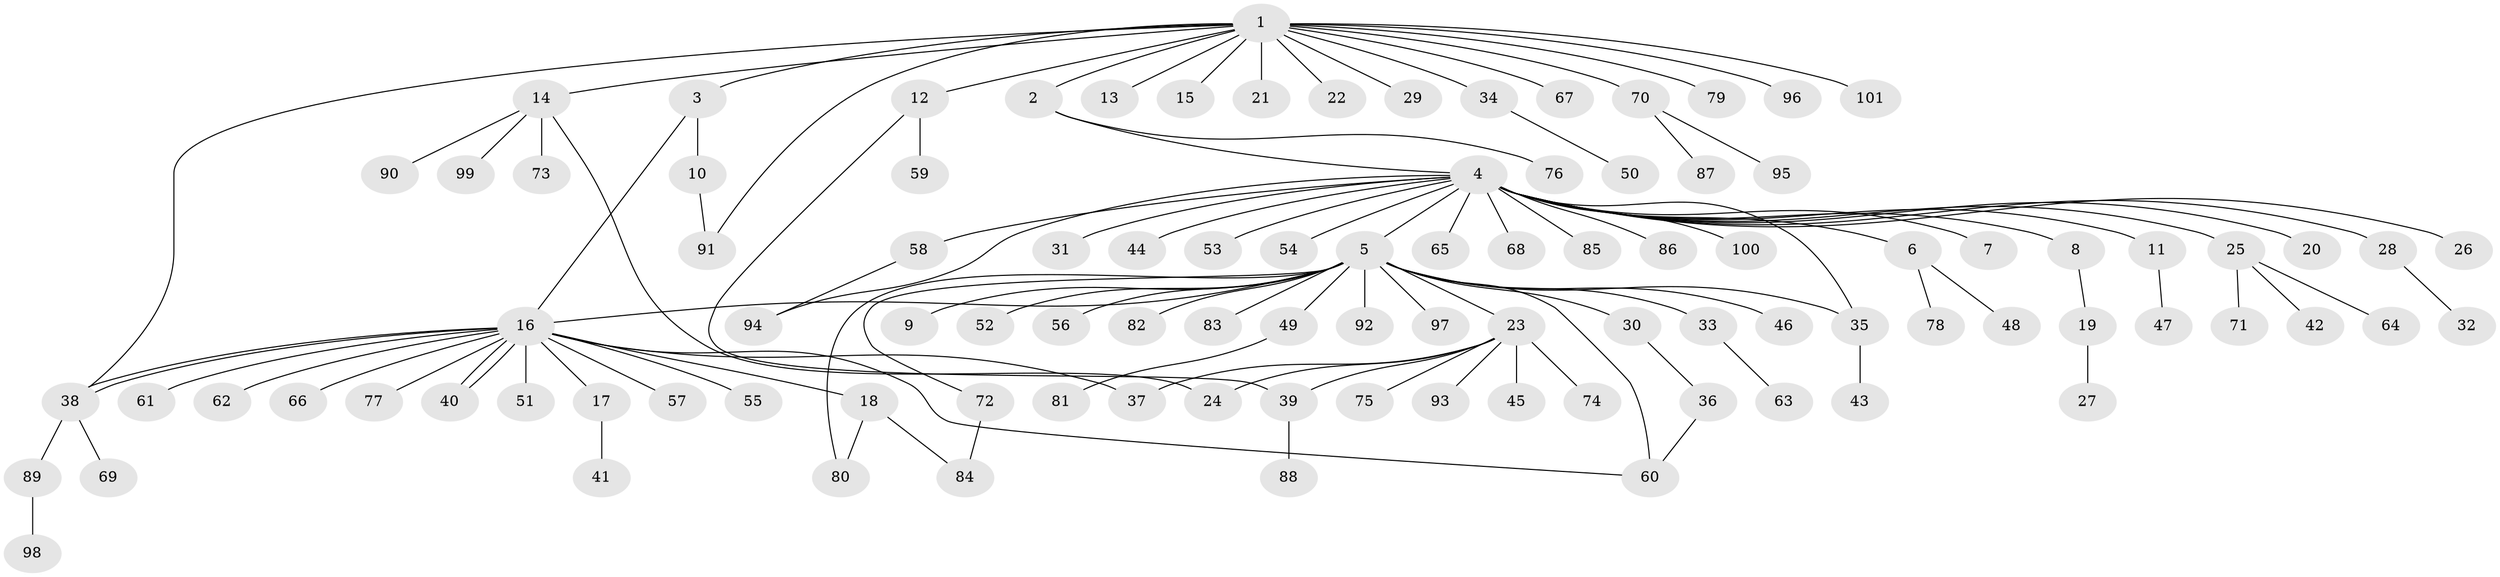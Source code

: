 // coarse degree distribution, {1: 0.9, 16: 0.025, 13: 0.025, 9: 0.025, 6: 0.025}
// Generated by graph-tools (version 1.1) at 2025/50/03/04/25 21:50:19]
// undirected, 101 vertices, 114 edges
graph export_dot {
graph [start="1"]
  node [color=gray90,style=filled];
  1;
  2;
  3;
  4;
  5;
  6;
  7;
  8;
  9;
  10;
  11;
  12;
  13;
  14;
  15;
  16;
  17;
  18;
  19;
  20;
  21;
  22;
  23;
  24;
  25;
  26;
  27;
  28;
  29;
  30;
  31;
  32;
  33;
  34;
  35;
  36;
  37;
  38;
  39;
  40;
  41;
  42;
  43;
  44;
  45;
  46;
  47;
  48;
  49;
  50;
  51;
  52;
  53;
  54;
  55;
  56;
  57;
  58;
  59;
  60;
  61;
  62;
  63;
  64;
  65;
  66;
  67;
  68;
  69;
  70;
  71;
  72;
  73;
  74;
  75;
  76;
  77;
  78;
  79;
  80;
  81;
  82;
  83;
  84;
  85;
  86;
  87;
  88;
  89;
  90;
  91;
  92;
  93;
  94;
  95;
  96;
  97;
  98;
  99;
  100;
  101;
  1 -- 2;
  1 -- 3;
  1 -- 12;
  1 -- 13;
  1 -- 14;
  1 -- 15;
  1 -- 21;
  1 -- 22;
  1 -- 29;
  1 -- 34;
  1 -- 38;
  1 -- 67;
  1 -- 70;
  1 -- 79;
  1 -- 91;
  1 -- 96;
  1 -- 101;
  2 -- 4;
  2 -- 76;
  3 -- 10;
  3 -- 16;
  4 -- 5;
  4 -- 6;
  4 -- 7;
  4 -- 8;
  4 -- 11;
  4 -- 20;
  4 -- 25;
  4 -- 26;
  4 -- 28;
  4 -- 31;
  4 -- 35;
  4 -- 44;
  4 -- 53;
  4 -- 54;
  4 -- 58;
  4 -- 65;
  4 -- 68;
  4 -- 85;
  4 -- 86;
  4 -- 94;
  4 -- 100;
  5 -- 9;
  5 -- 16;
  5 -- 23;
  5 -- 30;
  5 -- 33;
  5 -- 35;
  5 -- 46;
  5 -- 49;
  5 -- 52;
  5 -- 56;
  5 -- 60;
  5 -- 72;
  5 -- 80;
  5 -- 82;
  5 -- 83;
  5 -- 92;
  5 -- 97;
  6 -- 48;
  6 -- 78;
  8 -- 19;
  10 -- 91;
  11 -- 47;
  12 -- 39;
  12 -- 59;
  14 -- 24;
  14 -- 73;
  14 -- 90;
  14 -- 99;
  16 -- 17;
  16 -- 18;
  16 -- 37;
  16 -- 38;
  16 -- 38;
  16 -- 40;
  16 -- 40;
  16 -- 51;
  16 -- 55;
  16 -- 57;
  16 -- 60;
  16 -- 61;
  16 -- 62;
  16 -- 66;
  16 -- 77;
  17 -- 41;
  18 -- 80;
  18 -- 84;
  19 -- 27;
  23 -- 24;
  23 -- 37;
  23 -- 39;
  23 -- 45;
  23 -- 74;
  23 -- 75;
  23 -- 93;
  25 -- 42;
  25 -- 64;
  25 -- 71;
  28 -- 32;
  30 -- 36;
  33 -- 63;
  34 -- 50;
  35 -- 43;
  36 -- 60;
  38 -- 69;
  38 -- 89;
  39 -- 88;
  49 -- 81;
  58 -- 94;
  70 -- 87;
  70 -- 95;
  72 -- 84;
  89 -- 98;
}
